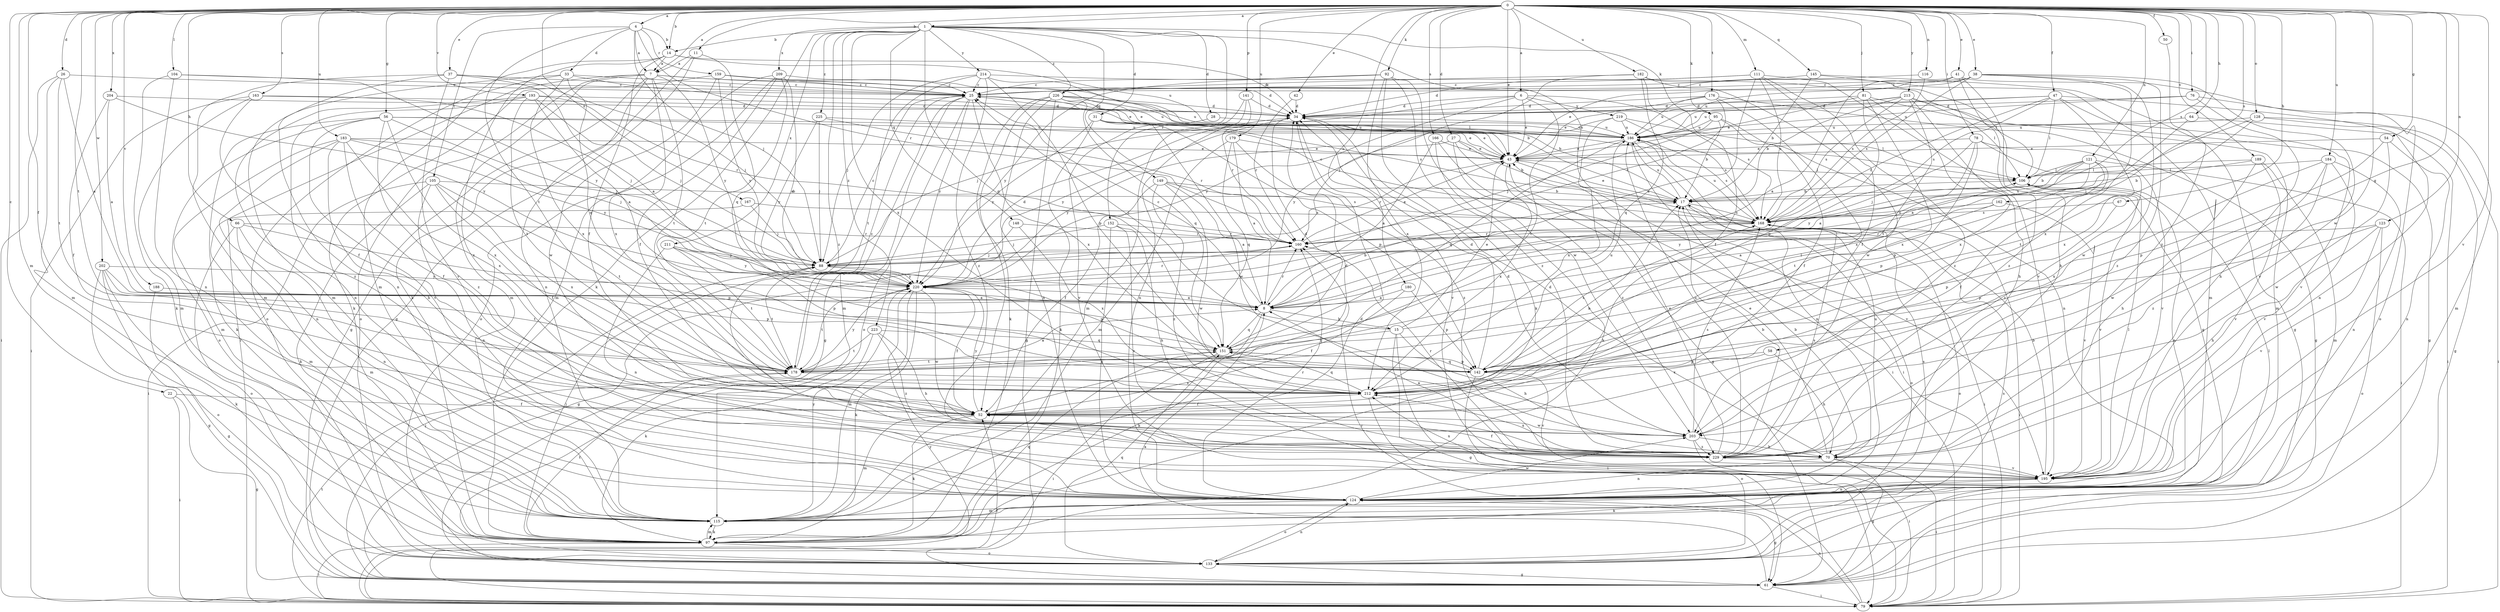 strict digraph  {
0;
1;
4;
6;
7;
8;
11;
14;
15;
17;
22;
25;
26;
27;
28;
31;
33;
34;
37;
38;
41;
42;
43;
47;
50;
52;
54;
56;
58;
61;
64;
66;
67;
70;
76;
78;
79;
81;
88;
92;
95;
97;
104;
105;
106;
111;
115;
116;
121;
123;
124;
128;
133;
141;
142;
145;
148;
149;
151;
152;
159;
160;
162;
163;
166;
167;
168;
176;
178;
179;
180;
182;
183;
184;
186;
188;
189;
193;
195;
202;
203;
204;
209;
211;
212;
213;
214;
219;
220;
223;
225;
226;
229;
0 -> 1  [label=a];
0 -> 4  [label=a];
0 -> 6  [label=a];
0 -> 7  [label=a];
0 -> 11  [label=b];
0 -> 14  [label=b];
0 -> 22  [label=c];
0 -> 26  [label=d];
0 -> 27  [label=d];
0 -> 37  [label=e];
0 -> 38  [label=e];
0 -> 41  [label=e];
0 -> 42  [label=e];
0 -> 43  [label=e];
0 -> 47  [label=f];
0 -> 50  [label=f];
0 -> 52  [label=f];
0 -> 54  [label=g];
0 -> 56  [label=g];
0 -> 58  [label=g];
0 -> 64  [label=h];
0 -> 66  [label=h];
0 -> 67  [label=h];
0 -> 76  [label=i];
0 -> 78  [label=i];
0 -> 81  [label=j];
0 -> 92  [label=k];
0 -> 95  [label=k];
0 -> 104  [label=l];
0 -> 111  [label=m];
0 -> 115  [label=m];
0 -> 116  [label=n];
0 -> 121  [label=n];
0 -> 123  [label=n];
0 -> 128  [label=o];
0 -> 141  [label=p];
0 -> 145  [label=q];
0 -> 162  [label=s];
0 -> 163  [label=s];
0 -> 166  [label=s];
0 -> 167  [label=s];
0 -> 168  [label=s];
0 -> 176  [label=t];
0 -> 178  [label=t];
0 -> 179  [label=u];
0 -> 180  [label=u];
0 -> 182  [label=u];
0 -> 183  [label=u];
0 -> 184  [label=u];
0 -> 188  [label=v];
0 -> 189  [label=v];
0 -> 193  [label=v];
0 -> 195  [label=v];
0 -> 202  [label=w];
0 -> 203  [label=w];
0 -> 204  [label=x];
0 -> 213  [label=y];
1 -> 14  [label=b];
1 -> 28  [label=d];
1 -> 31  [label=d];
1 -> 95  [label=k];
1 -> 97  [label=k];
1 -> 148  [label=q];
1 -> 149  [label=q];
1 -> 151  [label=q];
1 -> 152  [label=r];
1 -> 168  [label=s];
1 -> 209  [label=x];
1 -> 211  [label=x];
1 -> 212  [label=x];
1 -> 214  [label=y];
1 -> 223  [label=z];
1 -> 225  [label=z];
1 -> 226  [label=z];
1 -> 229  [label=z];
4 -> 7  [label=a];
4 -> 14  [label=b];
4 -> 33  [label=d];
4 -> 88  [label=j];
4 -> 105  [label=l];
4 -> 159  [label=r];
4 -> 160  [label=r];
4 -> 178  [label=t];
6 -> 34  [label=d];
6 -> 43  [label=e];
6 -> 88  [label=j];
6 -> 168  [label=s];
6 -> 178  [label=t];
6 -> 219  [label=y];
6 -> 220  [label=y];
7 -> 25  [label=c];
7 -> 43  [label=e];
7 -> 61  [label=g];
7 -> 79  [label=i];
7 -> 115  [label=m];
7 -> 124  [label=n];
7 -> 133  [label=o];
7 -> 178  [label=t];
7 -> 212  [label=x];
7 -> 220  [label=y];
8 -> 15  [label=b];
8 -> 17  [label=b];
8 -> 25  [label=c];
8 -> 97  [label=k];
8 -> 151  [label=q];
8 -> 160  [label=r];
11 -> 7  [label=a];
11 -> 61  [label=g];
11 -> 97  [label=k];
11 -> 151  [label=q];
14 -> 7  [label=a];
14 -> 34  [label=d];
14 -> 52  [label=f];
14 -> 115  [label=m];
14 -> 186  [label=u];
14 -> 229  [label=z];
15 -> 25  [label=c];
15 -> 43  [label=e];
15 -> 61  [label=g];
15 -> 70  [label=h];
15 -> 79  [label=i];
15 -> 106  [label=l];
15 -> 151  [label=q];
17 -> 43  [label=e];
17 -> 79  [label=i];
17 -> 133  [label=o];
17 -> 168  [label=s];
17 -> 186  [label=u];
22 -> 52  [label=f];
22 -> 61  [label=g];
22 -> 79  [label=i];
25 -> 34  [label=d];
25 -> 61  [label=g];
25 -> 115  [label=m];
25 -> 133  [label=o];
25 -> 186  [label=u];
25 -> 212  [label=x];
25 -> 220  [label=y];
26 -> 8  [label=a];
26 -> 25  [label=c];
26 -> 79  [label=i];
26 -> 115  [label=m];
26 -> 178  [label=t];
27 -> 17  [label=b];
27 -> 43  [label=e];
27 -> 61  [label=g];
27 -> 220  [label=y];
27 -> 229  [label=z];
28 -> 186  [label=u];
28 -> 195  [label=v];
31 -> 43  [label=e];
31 -> 97  [label=k];
31 -> 142  [label=p];
31 -> 186  [label=u];
31 -> 203  [label=w];
31 -> 220  [label=y];
33 -> 25  [label=c];
33 -> 43  [label=e];
33 -> 115  [label=m];
33 -> 133  [label=o];
33 -> 151  [label=q];
33 -> 212  [label=x];
34 -> 186  [label=u];
34 -> 195  [label=v];
34 -> 220  [label=y];
37 -> 8  [label=a];
37 -> 25  [label=c];
37 -> 88  [label=j];
37 -> 115  [label=m];
37 -> 124  [label=n];
37 -> 195  [label=v];
38 -> 25  [label=c];
38 -> 43  [label=e];
38 -> 168  [label=s];
38 -> 186  [label=u];
38 -> 195  [label=v];
38 -> 203  [label=w];
38 -> 212  [label=x];
38 -> 229  [label=z];
41 -> 8  [label=a];
41 -> 25  [label=c];
41 -> 70  [label=h];
41 -> 133  [label=o];
41 -> 229  [label=z];
42 -> 34  [label=d];
42 -> 160  [label=r];
43 -> 106  [label=l];
43 -> 160  [label=r];
43 -> 195  [label=v];
43 -> 212  [label=x];
47 -> 34  [label=d];
47 -> 106  [label=l];
47 -> 124  [label=n];
47 -> 160  [label=r];
47 -> 168  [label=s];
47 -> 186  [label=u];
47 -> 195  [label=v];
47 -> 212  [label=x];
50 -> 229  [label=z];
52 -> 17  [label=b];
52 -> 34  [label=d];
52 -> 97  [label=k];
52 -> 115  [label=m];
52 -> 203  [label=w];
52 -> 220  [label=y];
54 -> 43  [label=e];
54 -> 124  [label=n];
54 -> 142  [label=p];
54 -> 203  [label=w];
56 -> 43  [label=e];
56 -> 88  [label=j];
56 -> 97  [label=k];
56 -> 133  [label=o];
56 -> 186  [label=u];
56 -> 195  [label=v];
56 -> 212  [label=x];
56 -> 229  [label=z];
58 -> 70  [label=h];
58 -> 142  [label=p];
58 -> 212  [label=x];
61 -> 8  [label=a];
61 -> 79  [label=i];
61 -> 88  [label=j];
64 -> 8  [label=a];
64 -> 79  [label=i];
64 -> 186  [label=u];
66 -> 115  [label=m];
66 -> 124  [label=n];
66 -> 133  [label=o];
66 -> 142  [label=p];
66 -> 160  [label=r];
67 -> 142  [label=p];
67 -> 168  [label=s];
70 -> 17  [label=b];
70 -> 34  [label=d];
70 -> 43  [label=e];
70 -> 52  [label=f];
70 -> 61  [label=g];
70 -> 79  [label=i];
70 -> 124  [label=n];
70 -> 212  [label=x];
76 -> 34  [label=d];
76 -> 70  [label=h];
76 -> 115  [label=m];
76 -> 186  [label=u];
78 -> 8  [label=a];
78 -> 43  [label=e];
78 -> 88  [label=j];
78 -> 142  [label=p];
78 -> 195  [label=v];
78 -> 229  [label=z];
79 -> 52  [label=f];
79 -> 124  [label=n];
79 -> 160  [label=r];
79 -> 178  [label=t];
79 -> 220  [label=y];
81 -> 34  [label=d];
81 -> 43  [label=e];
81 -> 70  [label=h];
81 -> 115  [label=m];
81 -> 142  [label=p];
81 -> 212  [label=x];
88 -> 25  [label=c];
88 -> 142  [label=p];
88 -> 178  [label=t];
88 -> 220  [label=y];
92 -> 25  [label=c];
92 -> 97  [label=k];
92 -> 203  [label=w];
92 -> 212  [label=x];
92 -> 220  [label=y];
92 -> 229  [label=z];
95 -> 17  [label=b];
95 -> 52  [label=f];
95 -> 88  [label=j];
95 -> 124  [label=n];
95 -> 186  [label=u];
97 -> 79  [label=i];
97 -> 88  [label=j];
97 -> 115  [label=m];
97 -> 133  [label=o];
97 -> 151  [label=q];
97 -> 178  [label=t];
104 -> 25  [label=c];
104 -> 97  [label=k];
104 -> 124  [label=n];
104 -> 220  [label=y];
105 -> 17  [label=b];
105 -> 52  [label=f];
105 -> 79  [label=i];
105 -> 97  [label=k];
105 -> 124  [label=n];
105 -> 178  [label=t];
105 -> 212  [label=x];
106 -> 17  [label=b];
106 -> 124  [label=n];
106 -> 195  [label=v];
111 -> 8  [label=a];
111 -> 25  [label=c];
111 -> 34  [label=d];
111 -> 52  [label=f];
111 -> 61  [label=g];
111 -> 168  [label=s];
111 -> 229  [label=z];
115 -> 34  [label=d];
115 -> 97  [label=k];
115 -> 106  [label=l];
115 -> 220  [label=y];
116 -> 25  [label=c];
116 -> 168  [label=s];
121 -> 17  [label=b];
121 -> 52  [label=f];
121 -> 79  [label=i];
121 -> 106  [label=l];
121 -> 142  [label=p];
121 -> 168  [label=s];
121 -> 178  [label=t];
121 -> 220  [label=y];
123 -> 70  [label=h];
123 -> 133  [label=o];
123 -> 142  [label=p];
123 -> 160  [label=r];
123 -> 195  [label=v];
124 -> 61  [label=g];
124 -> 115  [label=m];
124 -> 133  [label=o];
124 -> 160  [label=r];
124 -> 168  [label=s];
124 -> 186  [label=u];
124 -> 203  [label=w];
128 -> 61  [label=g];
128 -> 79  [label=i];
128 -> 88  [label=j];
128 -> 178  [label=t];
128 -> 186  [label=u];
133 -> 61  [label=g];
133 -> 124  [label=n];
133 -> 151  [label=q];
133 -> 168  [label=s];
141 -> 34  [label=d];
141 -> 115  [label=m];
141 -> 124  [label=n];
141 -> 160  [label=r];
142 -> 34  [label=d];
142 -> 79  [label=i];
142 -> 151  [label=q];
142 -> 168  [label=s];
142 -> 186  [label=u];
142 -> 195  [label=v];
145 -> 17  [label=b];
145 -> 25  [label=c];
145 -> 61  [label=g];
145 -> 115  [label=m];
148 -> 61  [label=g];
148 -> 160  [label=r];
148 -> 212  [label=x];
149 -> 8  [label=a];
149 -> 17  [label=b];
149 -> 52  [label=f];
149 -> 168  [label=s];
149 -> 203  [label=w];
149 -> 229  [label=z];
151 -> 34  [label=d];
151 -> 79  [label=i];
151 -> 142  [label=p];
151 -> 178  [label=t];
152 -> 70  [label=h];
152 -> 88  [label=j];
152 -> 124  [label=n];
152 -> 160  [label=r];
152 -> 195  [label=v];
159 -> 25  [label=c];
159 -> 34  [label=d];
159 -> 97  [label=k];
159 -> 106  [label=l];
159 -> 203  [label=w];
159 -> 220  [label=y];
160 -> 43  [label=e];
160 -> 88  [label=j];
162 -> 8  [label=a];
162 -> 168  [label=s];
162 -> 195  [label=v];
162 -> 220  [label=y];
163 -> 34  [label=d];
163 -> 52  [label=f];
163 -> 79  [label=i];
163 -> 88  [label=j];
163 -> 115  [label=m];
166 -> 8  [label=a];
166 -> 43  [label=e];
166 -> 79  [label=i];
166 -> 97  [label=k];
167 -> 88  [label=j];
167 -> 115  [label=m];
167 -> 168  [label=s];
168 -> 25  [label=c];
168 -> 79  [label=i];
168 -> 133  [label=o];
168 -> 160  [label=r];
168 -> 186  [label=u];
176 -> 34  [label=d];
176 -> 43  [label=e];
176 -> 61  [label=g];
176 -> 160  [label=r];
176 -> 186  [label=u];
176 -> 212  [label=x];
178 -> 8  [label=a];
178 -> 25  [label=c];
178 -> 212  [label=x];
178 -> 220  [label=y];
179 -> 8  [label=a];
179 -> 43  [label=e];
179 -> 115  [label=m];
179 -> 151  [label=q];
179 -> 229  [label=z];
180 -> 8  [label=a];
180 -> 52  [label=f];
180 -> 142  [label=p];
182 -> 25  [label=c];
182 -> 52  [label=f];
182 -> 88  [label=j];
182 -> 151  [label=q];
182 -> 195  [label=v];
182 -> 203  [label=w];
183 -> 43  [label=e];
183 -> 52  [label=f];
183 -> 70  [label=h];
183 -> 88  [label=j];
183 -> 115  [label=m];
183 -> 124  [label=n];
183 -> 212  [label=x];
183 -> 220  [label=y];
184 -> 106  [label=l];
184 -> 124  [label=n];
184 -> 195  [label=v];
184 -> 203  [label=w];
184 -> 212  [label=x];
184 -> 229  [label=z];
186 -> 43  [label=e];
186 -> 79  [label=i];
186 -> 124  [label=n];
186 -> 151  [label=q];
186 -> 168  [label=s];
188 -> 8  [label=a];
188 -> 61  [label=g];
189 -> 17  [label=b];
189 -> 70  [label=h];
189 -> 106  [label=l];
189 -> 115  [label=m];
189 -> 195  [label=v];
193 -> 8  [label=a];
193 -> 34  [label=d];
193 -> 88  [label=j];
193 -> 124  [label=n];
193 -> 160  [label=r];
193 -> 178  [label=t];
193 -> 229  [label=z];
195 -> 17  [label=b];
195 -> 97  [label=k];
195 -> 106  [label=l];
195 -> 124  [label=n];
195 -> 212  [label=x];
202 -> 61  [label=g];
202 -> 97  [label=k];
202 -> 133  [label=o];
202 -> 142  [label=p];
202 -> 178  [label=t];
202 -> 220  [label=y];
203 -> 34  [label=d];
203 -> 70  [label=h];
203 -> 79  [label=i];
203 -> 168  [label=s];
203 -> 229  [label=z];
204 -> 8  [label=a];
204 -> 34  [label=d];
204 -> 52  [label=f];
204 -> 220  [label=y];
209 -> 8  [label=a];
209 -> 25  [label=c];
209 -> 52  [label=f];
209 -> 115  [label=m];
209 -> 133  [label=o];
209 -> 178  [label=t];
211 -> 88  [label=j];
211 -> 124  [label=n];
211 -> 142  [label=p];
211 -> 178  [label=t];
211 -> 220  [label=y];
212 -> 52  [label=f];
212 -> 133  [label=o];
212 -> 151  [label=q];
213 -> 17  [label=b];
213 -> 34  [label=d];
213 -> 61  [label=g];
213 -> 106  [label=l];
213 -> 168  [label=s];
213 -> 178  [label=t];
213 -> 186  [label=u];
213 -> 212  [label=x];
214 -> 17  [label=b];
214 -> 25  [label=c];
214 -> 88  [label=j];
214 -> 106  [label=l];
214 -> 142  [label=p];
214 -> 178  [label=t];
214 -> 229  [label=z];
219 -> 106  [label=l];
219 -> 168  [label=s];
219 -> 186  [label=u];
219 -> 212  [label=x];
219 -> 220  [label=y];
220 -> 8  [label=a];
220 -> 34  [label=d];
220 -> 52  [label=f];
220 -> 97  [label=k];
220 -> 115  [label=m];
220 -> 160  [label=r];
220 -> 178  [label=t];
220 -> 203  [label=w];
223 -> 70  [label=h];
223 -> 97  [label=k];
223 -> 151  [label=q];
223 -> 178  [label=t];
223 -> 229  [label=z];
225 -> 88  [label=j];
225 -> 160  [label=r];
225 -> 186  [label=u];
225 -> 220  [label=y];
226 -> 17  [label=b];
226 -> 34  [label=d];
226 -> 52  [label=f];
226 -> 61  [label=g];
226 -> 97  [label=k];
226 -> 124  [label=n];
226 -> 151  [label=q];
226 -> 168  [label=s];
226 -> 186  [label=u];
229 -> 8  [label=a];
229 -> 17  [label=b];
229 -> 43  [label=e];
229 -> 160  [label=r];
229 -> 168  [label=s];
229 -> 186  [label=u];
229 -> 195  [label=v];
}

